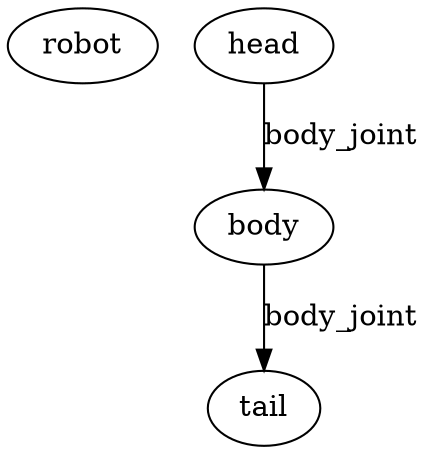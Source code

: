 digraph make_robot {
  subgraph L {
    robot [require_label="robot"];
  }

  subgraph R {
    head [label="head"];
    body [label="body"];
    tail [label="tail"];
    head -> body [label="body_joint"];
    body -> tail [label="body_joint"];
  }
}

digraph append_body {
  subgraph L {
    tail [require_label="tail"];
    parent -> tail [id="parent_edges"];
  }

  subgraph R {
    body [label="body"];
    parent -> body [id="parent_edges"];
    body -> tail [label="body_joint"];
  }
}

digraph make_body_with_legs {
  subgraph L {
    body [require_label="body"];
    parent -> body [id="parent_edges"];
    body -> child [id="child_edges"];
  }

  subgraph R {
    body_link [shape=capsule, length=0.15, radius=0.045, density=3.0];
    limb_mount [shape=capsule, length=0.1, radius=0.025];
    limb_link [label="limb_link"];
    limb [label="limb"];
    parent -> body_link [id="parent_edges"];
    body_link -> child [id="child_edges"];
    body_link -> limb_mount [type=fixed, offset=0.5, axis_angle="0 1 0 90"];
    body_link -> limb_mount [type=fixed, offset=0.5, axis_angle="0 1 0 90",
                             mirror=true];
    limb_mount -> limb_link [label="limb_joint"];
    limb_link -> limb;
  }
}

digraph make_body_without_legs {
  subgraph L {
    body [require_label="body"];
    parent -> body [id="parent_edges"];
    body -> child [id="child_edges"];
  }

  subgraph R {
    body_link [shape=capsule, length=0.15, radius=0.045, density=3.0];
    parent -> body_link [id="parent_edges"];
    body_link -> child [id="child_edges"];
  }
}

digraph append_limb_link {
  subgraph L {
    limb [require_label="limb"];
    parent -> limb;
  }

  subgraph R {
    limb_link [label="limb_link"];
    parent -> limb_link [label="limb_joint"];
    limb_link -> limb;
  }
}

digraph end_limb {
  subgraph L {
    limb [require_label="limb"];
    parent -> limb;
  }

  subgraph R {
    parent;
  }
}

digraph make_tail_limb {
  subgraph L {
    tail [require_label="tail"];
    parent -> tail;
  }

  subgraph R {
    limb_link [label="limb_link"];
    limb [label="limb"]
    limb_mount [shape=capsule, length=0.1, radius=0.025];
    parent -> limb_mount [type=fixed, offset=1.0];
    limb_mount -> limb_link [label="limb_joint"];
    limb_link -> limb;
  }
}

digraph make_head_limb {
  subgraph L {
    head [require_label="head"];
    head -> child;
  }

  subgraph R {
    limb_link [label="limb_link"];
    limb [label="limb"]
    limb_mount [shape=capsule, length=0.1, radius=0.025];
    child -> limb_mount [type=fixed, offset=0.0, axis_angle="0 1 0 180"];
    limb_mount -> limb_link [label="limb_joint"];
    limb_link -> limb;
  }
}

digraph end_tail {
  subgraph L {
    tail [require_label="tail"];
    parent -> tail;
  }

  subgraph R {
    parent;
  }
}

digraph end_head {
  subgraph L {
    head [require_label="head"];
    head -> child;
  }

  subgraph R {
    child;
  }
}

digraph make_normal_limb_link {
  subgraph L {
    limb_link [require_label="limb_link"];
    parent -> limb_link [id="parent_edges"];
    limb_link -> child [id="child_edges"];
  }

  subgraph R {
    link [shape=capsule, length=0.1, radius=0.025];
    parent -> link [id="parent_edges"];
    link -> child [id="child_edges"];
  }
}

digraph make_long_limb_link {
  subgraph L {
    limb_link [require_label="limb_link"];
    parent -> limb_link [id="parent_edges"];
    limb_link -> child [id="child_edges"];
  }

  subgraph R {
    link [shape=capsule, length=0.15, radius=0.025];
    parent -> link [id="parent_edges"];
    link -> child [id="child_edges"];
  }
}

digraph make_fixed_body_joint {
  subgraph L {
    parent -> child [require_label="body_joint"];
  }

  subgraph R {
    parent -> child [type=fixed];
  }
}

digraph make_roll_body_joint {
  subgraph L {
    parent -> child [require_label="body_joint"];
  }

  subgraph R {
    parent -> child [type=hinge, joint_axis="1 0 0"];
  }
}

digraph make_swing_body_joint {
  subgraph L {
    parent -> child [require_label="body_joint"];
  }

  subgraph R {
    parent -> child [type=hinge, joint_axis="0 1 0", color="0 0.5 0"];
  }
}

digraph make_lift_body_joint {
  subgraph L {
    parent -> child [require_label="body_joint"];
  }

  subgraph R {
    parent -> child [type=hinge, joint_axis="0 0 1"];
  }
}

digraph make_left_roll_limb_joint {
  subgraph L {
    parent -> child [require_label="limb_joint"];
  }

  subgraph R {
    parent -> child [type=hinge, axis_angle="0 1 0 -90", joint_axis="1 0 0"];
  }
}

digraph make_right_roll_limb_joint {
  subgraph L {
    parent -> child [require_label="limb_joint"];
  }

  subgraph R {
    parent -> child [type=hinge, axis_angle="0 1 0 90", joint_axis="1 0 0"];
  }
}

digraph make_swing_limb_joint {
  subgraph L {
    parent -> child [require_label="limb_joint"];
  }

  subgraph R {
    parent -> child [type=hinge, joint_axis="0 1 0", color="0 0.5 0"];
  }
}

digraph make_acute_lift_limb_joint {
  subgraph L {
    parent -> child [require_label="limb_joint"];
  }

  subgraph R {
    parent -> child [type=hinge, axis_angle="0 0 1 120", joint_axis="0 0 1"];
  }
}

digraph make_obtuse_lift_limb_joint {
  subgraph L {
    parent -> child [require_label="limb_joint"];
  }

  subgraph R {
    parent -> child [type=hinge, axis_angle="0 0 1 60", joint_axis="0 0 1"];
  }
}

digraph make_backwards_lift_limb_joint {
  subgraph L {
    parent -> child [require_label="limb_joint"];
  }

  subgraph R {
    parent -> child [type=hinge, axis_angle="0 0 1 -60", joint_axis="0 0 1"];
  }
}
